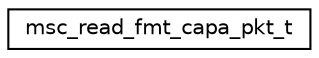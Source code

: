 digraph "Graphical Class Hierarchy"
{
 // LATEX_PDF_SIZE
  edge [fontname="Helvetica",fontsize="10",labelfontname="Helvetica",labelfontsize="10"];
  node [fontname="Helvetica",fontsize="10",shape=record];
  rankdir="LR";
  Node0 [label="msc_read_fmt_capa_pkt_t",height=0.2,width=0.4,color="black", fillcolor="white", style="filled",URL="$structmsc__read__fmt__capa__pkt__t.html",tooltip="Packet structure to answer (SCSI_READ_FORMAT_CAPACITIES) request."];
}
